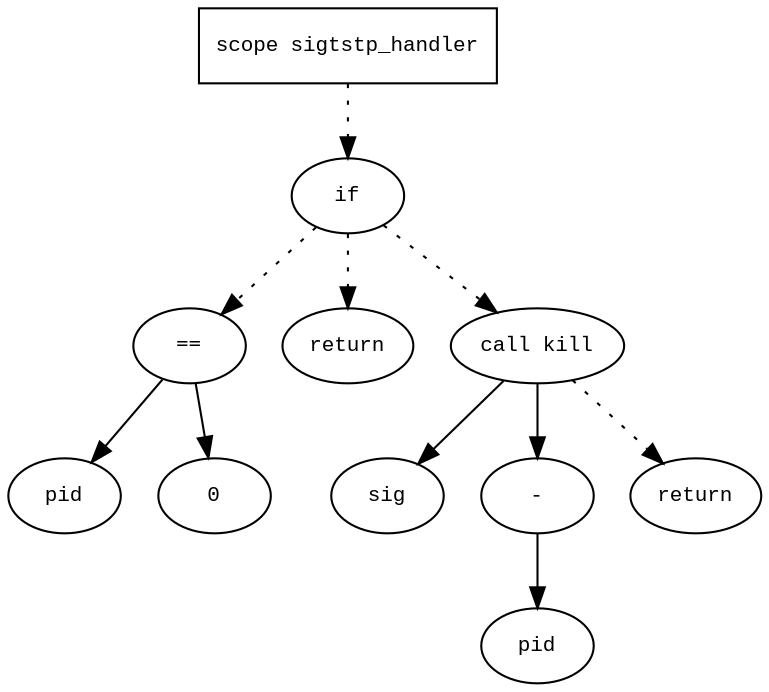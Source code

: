 digraph AST {
  graph [fontname="Times New Roman",fontsize=10];
  node  [fontname="Courier New",fontsize=10];
  edge  [fontname="Times New Roman",fontsize=10];

  node1 [label="scope sigtstp_handler",shape=box];
  node2 [label="if",shape=ellipse];
  node1 -> node2 [style=dotted];
  node3 [label="==",shape=ellipse];
  node4 [label="pid",shape=ellipse];
  node3 -> node4;
  node5 [label="0",shape=ellipse];
  node3 -> node5;
  node2 -> node3 [style=dotted];
  node6 [label="return",shape=ellipse];
  node2 -> node6 [style=dotted];
  node7 [label="call kill",shape=ellipse];
  node8 [label="sig",shape=ellipse];
  node7 -> node8;
  node9 [label="-",shape=ellipse];
  node10 [label="pid",shape=ellipse];
  node9 -> node10;
  node7 -> node9;
  node2 -> node7 [style=dotted];
  node11 [label="return",shape=ellipse];
  node7 -> node11 [style=dotted];
} 